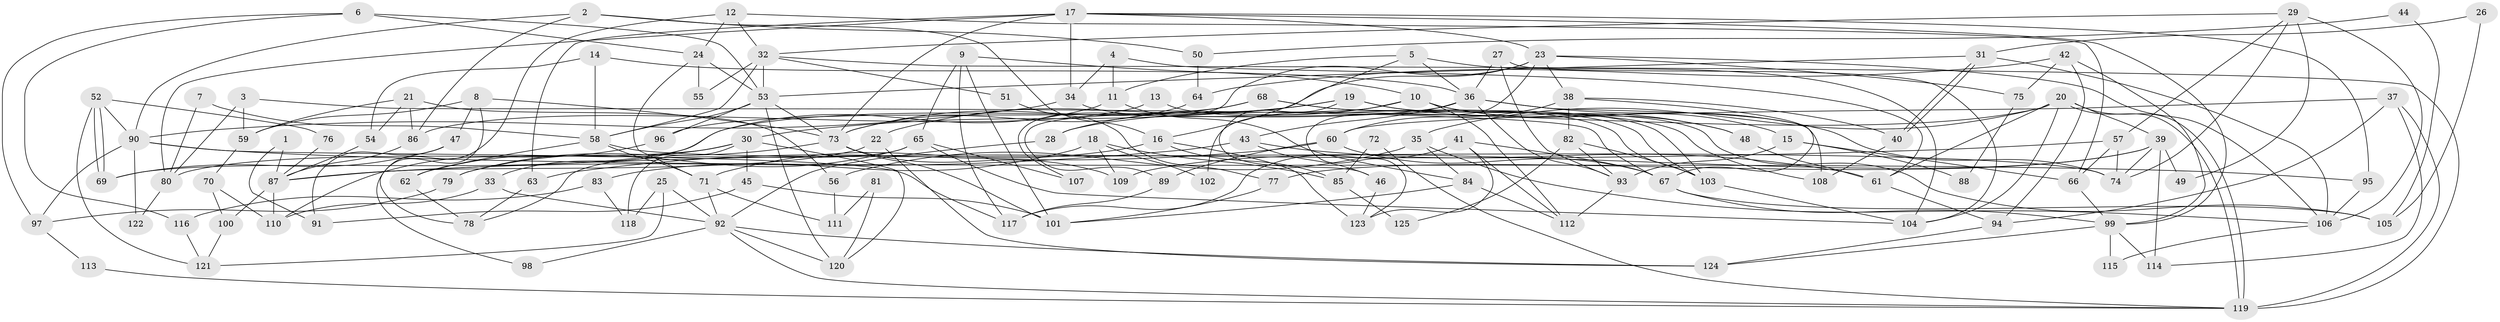 // coarse degree distribution, {4: 0.26136363636363635, 5: 0.19318181818181818, 2: 0.07954545454545454, 7: 0.125, 3: 0.19318181818181818, 6: 0.09090909090909091, 12: 0.011363636363636364, 8: 0.03409090909090909, 9: 0.011363636363636364}
// Generated by graph-tools (version 1.1) at 2025/37/03/04/25 23:37:02]
// undirected, 125 vertices, 250 edges
graph export_dot {
  node [color=gray90,style=filled];
  1;
  2;
  3;
  4;
  5;
  6;
  7;
  8;
  9;
  10;
  11;
  12;
  13;
  14;
  15;
  16;
  17;
  18;
  19;
  20;
  21;
  22;
  23;
  24;
  25;
  26;
  27;
  28;
  29;
  30;
  31;
  32;
  33;
  34;
  35;
  36;
  37;
  38;
  39;
  40;
  41;
  42;
  43;
  44;
  45;
  46;
  47;
  48;
  49;
  50;
  51;
  52;
  53;
  54;
  55;
  56;
  57;
  58;
  59;
  60;
  61;
  62;
  63;
  64;
  65;
  66;
  67;
  68;
  69;
  70;
  71;
  72;
  73;
  74;
  75;
  76;
  77;
  78;
  79;
  80;
  81;
  82;
  83;
  84;
  85;
  86;
  87;
  88;
  89;
  90;
  91;
  92;
  93;
  94;
  95;
  96;
  97;
  98;
  99;
  100;
  101;
  102;
  103;
  104;
  105;
  106;
  107;
  108;
  109;
  110;
  111;
  112;
  113;
  114;
  115;
  116;
  117;
  118;
  119;
  120;
  121;
  122;
  123;
  124;
  125;
  1 -- 91;
  1 -- 87;
  2 -- 16;
  2 -- 90;
  2 -- 50;
  2 -- 86;
  3 -- 59;
  3 -- 80;
  3 -- 67;
  4 -- 11;
  4 -- 34;
  4 -- 61;
  5 -- 104;
  5 -- 16;
  5 -- 11;
  5 -- 36;
  6 -- 24;
  6 -- 53;
  6 -- 97;
  6 -- 116;
  7 -- 58;
  7 -- 80;
  8 -- 78;
  8 -- 73;
  8 -- 47;
  8 -- 59;
  9 -- 101;
  9 -- 65;
  9 -- 10;
  9 -- 117;
  10 -- 28;
  10 -- 15;
  10 -- 48;
  10 -- 102;
  10 -- 112;
  11 -- 33;
  11 -- 84;
  12 -- 66;
  12 -- 32;
  12 -- 24;
  12 -- 98;
  13 -- 86;
  13 -- 103;
  14 -- 58;
  14 -- 36;
  14 -- 54;
  15 -- 93;
  15 -- 66;
  15 -- 88;
  16 -- 71;
  16 -- 123;
  16 -- 85;
  17 -- 34;
  17 -- 99;
  17 -- 23;
  17 -- 63;
  17 -- 73;
  17 -- 80;
  17 -- 95;
  18 -- 109;
  18 -- 83;
  18 -- 85;
  18 -- 102;
  19 -- 48;
  19 -- 22;
  19 -- 30;
  19 -- 46;
  19 -- 105;
  20 -- 39;
  20 -- 119;
  20 -- 119;
  20 -- 28;
  20 -- 35;
  20 -- 61;
  20 -- 104;
  21 -- 54;
  21 -- 86;
  21 -- 56;
  21 -- 59;
  22 -- 124;
  22 -- 87;
  23 -- 106;
  23 -- 38;
  23 -- 75;
  23 -- 89;
  23 -- 107;
  23 -- 123;
  24 -- 53;
  24 -- 55;
  24 -- 71;
  25 -- 121;
  25 -- 92;
  25 -- 118;
  26 -- 105;
  26 -- 31;
  27 -- 93;
  27 -- 36;
  27 -- 104;
  28 -- 92;
  29 -- 74;
  29 -- 106;
  29 -- 32;
  29 -- 49;
  29 -- 57;
  30 -- 62;
  30 -- 45;
  30 -- 80;
  30 -- 118;
  30 -- 120;
  31 -- 53;
  31 -- 40;
  31 -- 40;
  31 -- 106;
  32 -- 119;
  32 -- 51;
  32 -- 53;
  32 -- 55;
  32 -- 58;
  33 -- 92;
  33 -- 110;
  34 -- 103;
  34 -- 90;
  35 -- 84;
  35 -- 56;
  35 -- 106;
  36 -- 93;
  36 -- 43;
  36 -- 69;
  36 -- 74;
  36 -- 108;
  37 -- 60;
  37 -- 94;
  37 -- 114;
  37 -- 119;
  38 -- 60;
  38 -- 40;
  38 -- 67;
  38 -- 82;
  39 -- 74;
  39 -- 114;
  39 -- 49;
  39 -- 77;
  39 -- 109;
  40 -- 108;
  41 -- 67;
  41 -- 123;
  41 -- 112;
  41 -- 117;
  42 -- 94;
  42 -- 99;
  42 -- 64;
  42 -- 75;
  43 -- 61;
  43 -- 46;
  43 -- 87;
  44 -- 50;
  44 -- 105;
  45 -- 101;
  45 -- 91;
  46 -- 123;
  47 -- 69;
  47 -- 91;
  48 -- 61;
  50 -- 64;
  51 -- 77;
  52 -- 69;
  52 -- 69;
  52 -- 90;
  52 -- 76;
  52 -- 121;
  53 -- 58;
  53 -- 73;
  53 -- 96;
  53 -- 120;
  54 -- 87;
  56 -- 111;
  57 -- 74;
  57 -- 66;
  57 -- 87;
  58 -- 71;
  58 -- 62;
  58 -- 74;
  59 -- 70;
  60 -- 89;
  60 -- 67;
  60 -- 63;
  61 -- 94;
  62 -- 78;
  63 -- 78;
  64 -- 73;
  65 -- 79;
  65 -- 104;
  65 -- 78;
  65 -- 107;
  66 -- 99;
  67 -- 99;
  67 -- 105;
  68 -- 108;
  68 -- 73;
  68 -- 96;
  68 -- 103;
  70 -- 110;
  70 -- 100;
  71 -- 92;
  71 -- 111;
  72 -- 119;
  72 -- 85;
  73 -- 79;
  73 -- 101;
  73 -- 109;
  75 -- 88;
  76 -- 87;
  77 -- 101;
  79 -- 97;
  80 -- 122;
  81 -- 120;
  81 -- 111;
  82 -- 103;
  82 -- 93;
  82 -- 125;
  83 -- 116;
  83 -- 118;
  84 -- 112;
  84 -- 101;
  85 -- 125;
  86 -- 87;
  87 -- 100;
  87 -- 110;
  89 -- 117;
  90 -- 117;
  90 -- 95;
  90 -- 97;
  90 -- 122;
  92 -- 120;
  92 -- 119;
  92 -- 98;
  92 -- 124;
  93 -- 112;
  94 -- 124;
  95 -- 106;
  96 -- 110;
  97 -- 113;
  99 -- 114;
  99 -- 115;
  99 -- 124;
  100 -- 121;
  103 -- 104;
  106 -- 115;
  113 -- 119;
  116 -- 121;
}
